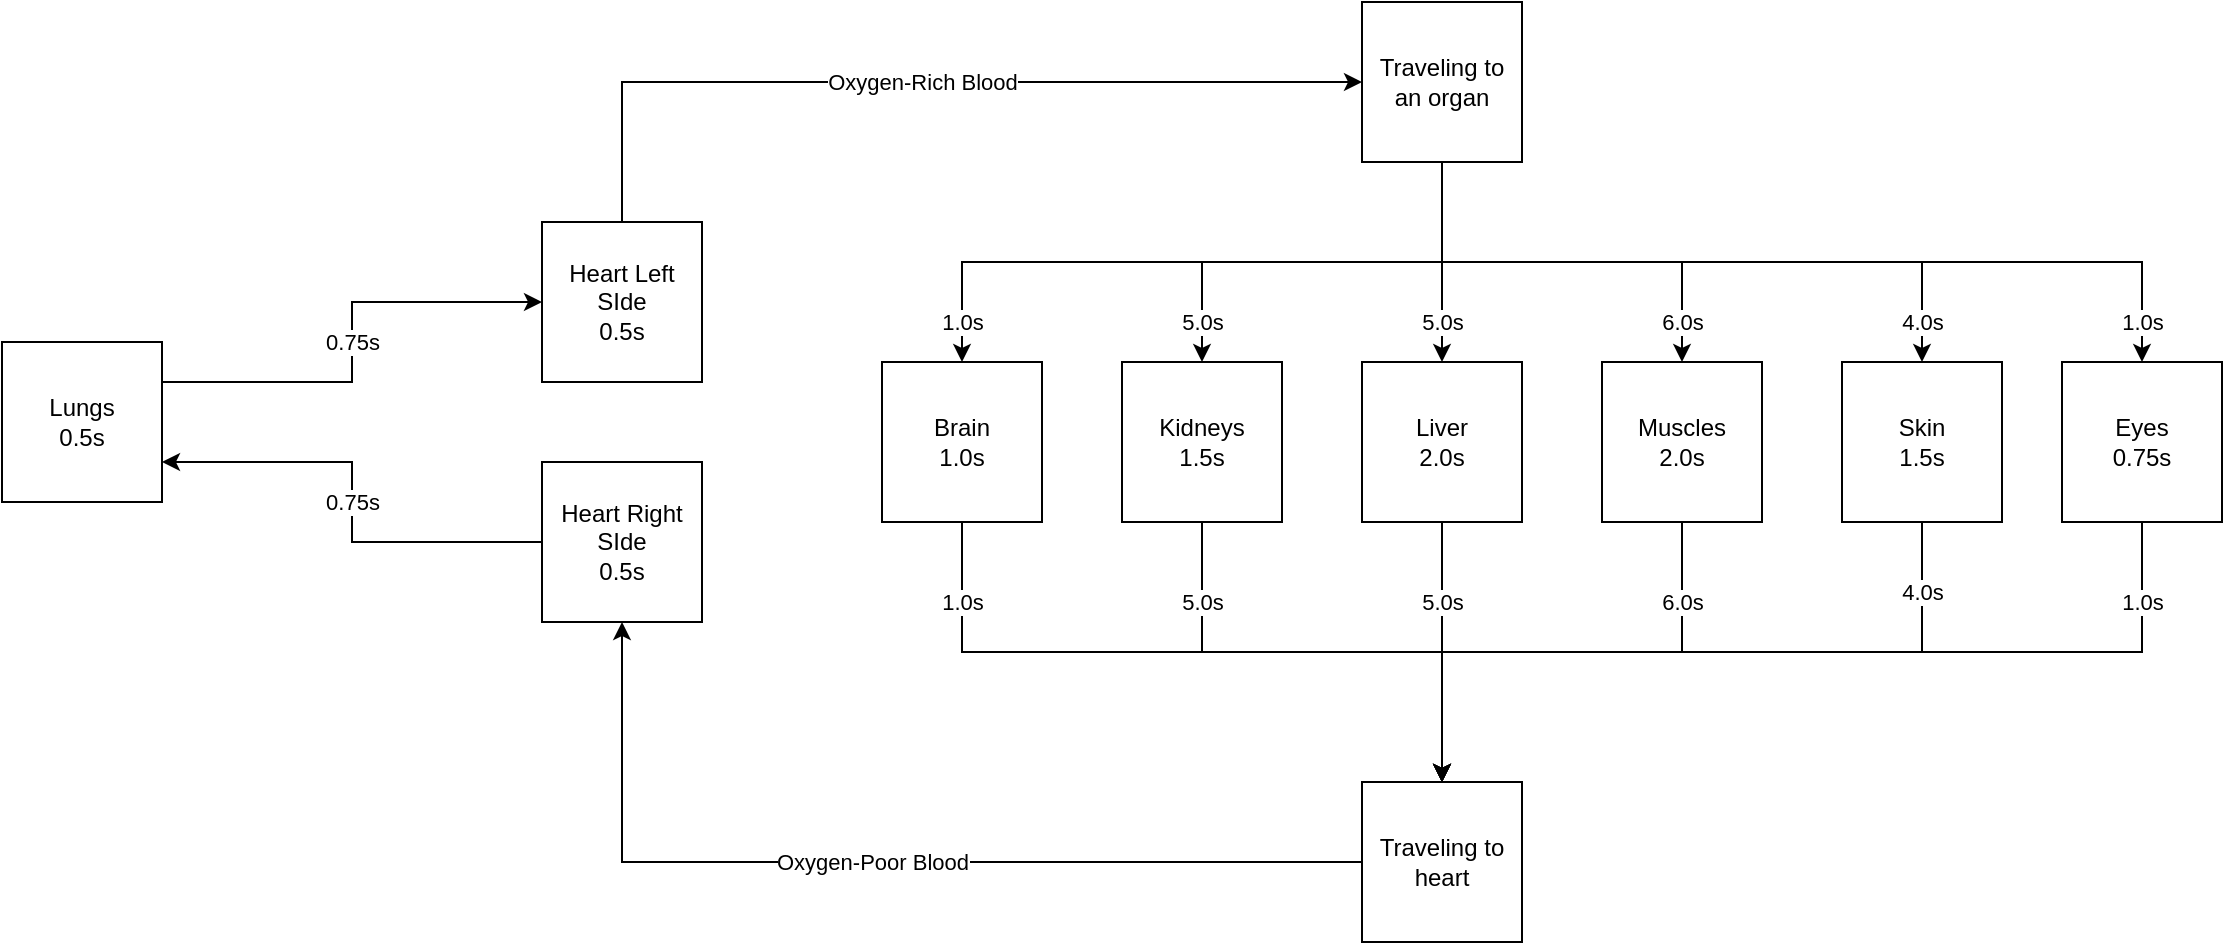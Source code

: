 <mxfile version="27.0.5">
  <diagram name="Page-1" id="qUY51UHNAC5PjrSarsXJ">
    <mxGraphModel dx="2253" dy="876" grid="1" gridSize="10" guides="1" tooltips="1" connect="1" arrows="1" fold="1" page="1" pageScale="1" pageWidth="850" pageHeight="1100" math="0" shadow="0">
      <root>
        <mxCell id="0" />
        <mxCell id="1" parent="0" />
        <mxCell id="bKRktGwo86oq1INCpjKq-28" value="0.75s" style="edgeStyle=orthogonalEdgeStyle;rounded=0;orthogonalLoop=1;jettySize=auto;html=1;entryX=1;entryY=0.75;entryDx=0;entryDy=0;exitX=0;exitY=0.5;exitDx=0;exitDy=0;" edge="1" parent="1" source="bKRktGwo86oq1INCpjKq-1" target="bKRktGwo86oq1INCpjKq-27">
          <mxGeometry relative="1" as="geometry">
            <mxPoint as="offset" />
          </mxGeometry>
        </mxCell>
        <mxCell id="bKRktGwo86oq1INCpjKq-1" value="Heart Right SIde&lt;br&gt;0.5s" style="whiteSpace=wrap;html=1;aspect=fixed;" vertex="1" parent="1">
          <mxGeometry x="150" y="380" width="80" height="80" as="geometry" />
        </mxCell>
        <mxCell id="bKRktGwo86oq1INCpjKq-22" value="1.0s" style="edgeStyle=orthogonalEdgeStyle;rounded=0;orthogonalLoop=1;jettySize=auto;html=1;entryX=0.5;entryY=0;entryDx=0;entryDy=0;exitX=0.5;exitY=1;exitDx=0;exitDy=0;" edge="1" parent="1" source="bKRktGwo86oq1INCpjKq-2" target="bKRktGwo86oq1INCpjKq-10">
          <mxGeometry x="-0.784" relative="1" as="geometry">
            <mxPoint as="offset" />
          </mxGeometry>
        </mxCell>
        <mxCell id="bKRktGwo86oq1INCpjKq-2" value="Brain&lt;div&gt;1.0s&lt;/div&gt;" style="whiteSpace=wrap;html=1;aspect=fixed;" vertex="1" parent="1">
          <mxGeometry x="320" y="330" width="80" height="80" as="geometry" />
        </mxCell>
        <mxCell id="bKRktGwo86oq1INCpjKq-21" value="5.0s" style="edgeStyle=orthogonalEdgeStyle;rounded=0;orthogonalLoop=1;jettySize=auto;html=1;entryX=0.5;entryY=0;entryDx=0;entryDy=0;exitX=0.5;exitY=1;exitDx=0;exitDy=0;" edge="1" parent="1" source="bKRktGwo86oq1INCpjKq-3" target="bKRktGwo86oq1INCpjKq-10">
          <mxGeometry x="-0.68" relative="1" as="geometry">
            <mxPoint as="offset" />
          </mxGeometry>
        </mxCell>
        <mxCell id="bKRktGwo86oq1INCpjKq-3" value="Kidneys&lt;br&gt;1.5s" style="whiteSpace=wrap;html=1;aspect=fixed;" vertex="1" parent="1">
          <mxGeometry x="440" y="330" width="80" height="80" as="geometry" />
        </mxCell>
        <mxCell id="bKRktGwo86oq1INCpjKq-23" value="5.0s" style="edgeStyle=orthogonalEdgeStyle;rounded=0;orthogonalLoop=1;jettySize=auto;html=1;entryX=0.5;entryY=0;entryDx=0;entryDy=0;" edge="1" parent="1" source="bKRktGwo86oq1INCpjKq-4" target="bKRktGwo86oq1INCpjKq-10">
          <mxGeometry x="-0.385" relative="1" as="geometry">
            <mxPoint as="offset" />
          </mxGeometry>
        </mxCell>
        <mxCell id="bKRktGwo86oq1INCpjKq-4" value="Liver&lt;br&gt;2.0s" style="whiteSpace=wrap;html=1;aspect=fixed;" vertex="1" parent="1">
          <mxGeometry x="560" y="330" width="80" height="80" as="geometry" />
        </mxCell>
        <mxCell id="bKRktGwo86oq1INCpjKq-24" value="6.0s" style="edgeStyle=orthogonalEdgeStyle;rounded=0;orthogonalLoop=1;jettySize=auto;html=1;entryX=0.5;entryY=0;entryDx=0;entryDy=0;exitX=0.5;exitY=1;exitDx=0;exitDy=0;" edge="1" parent="1" source="bKRktGwo86oq1INCpjKq-5" target="bKRktGwo86oq1INCpjKq-10">
          <mxGeometry x="-0.68" relative="1" as="geometry">
            <mxPoint as="offset" />
          </mxGeometry>
        </mxCell>
        <mxCell id="bKRktGwo86oq1INCpjKq-5" value="Muscles&lt;br&gt;2.0s" style="whiteSpace=wrap;html=1;aspect=fixed;" vertex="1" parent="1">
          <mxGeometry x="680" y="330" width="80" height="80" as="geometry" />
        </mxCell>
        <mxCell id="bKRktGwo86oq1INCpjKq-25" value="4.0s" style="edgeStyle=orthogonalEdgeStyle;rounded=0;orthogonalLoop=1;jettySize=auto;html=1;entryX=0.5;entryY=0;entryDx=0;entryDy=0;exitX=0.5;exitY=1;exitDx=0;exitDy=0;" edge="1" parent="1" source="bKRktGwo86oq1INCpjKq-6" target="bKRktGwo86oq1INCpjKq-10">
          <mxGeometry x="-0.812" relative="1" as="geometry">
            <mxPoint as="offset" />
          </mxGeometry>
        </mxCell>
        <mxCell id="bKRktGwo86oq1INCpjKq-6" value="Skin&lt;br&gt;1.5s" style="whiteSpace=wrap;html=1;aspect=fixed;" vertex="1" parent="1">
          <mxGeometry x="800" y="330" width="80" height="80" as="geometry" />
        </mxCell>
        <mxCell id="bKRktGwo86oq1INCpjKq-14" value="5.0s" style="edgeStyle=orthogonalEdgeStyle;rounded=0;orthogonalLoop=1;jettySize=auto;html=1;entryX=0.5;entryY=0;entryDx=0;entryDy=0;" edge="1" parent="1" source="bKRktGwo86oq1INCpjKq-8" target="bKRktGwo86oq1INCpjKq-4">
          <mxGeometry x="0.6" relative="1" as="geometry">
            <mxPoint as="offset" />
          </mxGeometry>
        </mxCell>
        <mxCell id="bKRktGwo86oq1INCpjKq-15" value="6.0s" style="edgeStyle=orthogonalEdgeStyle;rounded=0;orthogonalLoop=1;jettySize=auto;html=1;entryX=0.5;entryY=0;entryDx=0;entryDy=0;exitX=0.5;exitY=1;exitDx=0;exitDy=0;" edge="1" parent="1" source="bKRktGwo86oq1INCpjKq-8" target="bKRktGwo86oq1INCpjKq-5">
          <mxGeometry x="0.818" relative="1" as="geometry">
            <mxPoint as="offset" />
          </mxGeometry>
        </mxCell>
        <mxCell id="bKRktGwo86oq1INCpjKq-16" value="5.0s" style="edgeStyle=orthogonalEdgeStyle;rounded=0;orthogonalLoop=1;jettySize=auto;html=1;entryX=0.5;entryY=0;entryDx=0;entryDy=0;" edge="1" parent="1" source="bKRktGwo86oq1INCpjKq-8" target="bKRktGwo86oq1INCpjKq-3">
          <mxGeometry x="0.818" relative="1" as="geometry">
            <Array as="points">
              <mxPoint x="600" y="280" />
              <mxPoint x="480" y="280" />
            </Array>
            <mxPoint as="offset" />
          </mxGeometry>
        </mxCell>
        <mxCell id="bKRktGwo86oq1INCpjKq-17" value="4.0s" style="edgeStyle=orthogonalEdgeStyle;rounded=0;orthogonalLoop=1;jettySize=auto;html=1;entryX=0.5;entryY=0;entryDx=0;entryDy=0;" edge="1" parent="1" source="bKRktGwo86oq1INCpjKq-8" target="bKRktGwo86oq1INCpjKq-6">
          <mxGeometry x="0.882" relative="1" as="geometry">
            <Array as="points">
              <mxPoint x="600" y="280" />
              <mxPoint x="840" y="280" />
            </Array>
            <mxPoint as="offset" />
          </mxGeometry>
        </mxCell>
        <mxCell id="bKRktGwo86oq1INCpjKq-18" value="1.0s" style="edgeStyle=orthogonalEdgeStyle;rounded=0;orthogonalLoop=1;jettySize=auto;html=1;entryX=0.5;entryY=0;entryDx=0;entryDy=0;" edge="1" parent="1" source="bKRktGwo86oq1INCpjKq-8" target="bKRktGwo86oq1INCpjKq-2">
          <mxGeometry x="0.882" relative="1" as="geometry">
            <Array as="points">
              <mxPoint x="600" y="280" />
              <mxPoint x="360" y="280" />
            </Array>
            <mxPoint as="offset" />
          </mxGeometry>
        </mxCell>
        <mxCell id="bKRktGwo86oq1INCpjKq-36" value="1.0s" style="edgeStyle=orthogonalEdgeStyle;rounded=0;orthogonalLoop=1;jettySize=auto;html=1;entryX=0.5;entryY=0;entryDx=0;entryDy=0;" edge="1" parent="1" source="bKRktGwo86oq1INCpjKq-8" target="bKRktGwo86oq1INCpjKq-35">
          <mxGeometry x="0.911" relative="1" as="geometry">
            <Array as="points">
              <mxPoint x="600" y="280" />
              <mxPoint x="950" y="280" />
            </Array>
            <mxPoint as="offset" />
          </mxGeometry>
        </mxCell>
        <mxCell id="bKRktGwo86oq1INCpjKq-8" value="Traveling to an organ" style="whiteSpace=wrap;html=1;aspect=fixed;" vertex="1" parent="1">
          <mxGeometry x="560" y="150" width="80" height="80" as="geometry" />
        </mxCell>
        <mxCell id="bKRktGwo86oq1INCpjKq-11" value="Oxygen-Poor Blood" style="edgeStyle=orthogonalEdgeStyle;rounded=0;orthogonalLoop=1;jettySize=auto;html=1;entryX=0.5;entryY=1;entryDx=0;entryDy=0;" edge="1" parent="1" source="bKRktGwo86oq1INCpjKq-10" target="bKRktGwo86oq1INCpjKq-1">
          <mxGeometry relative="1" as="geometry" />
        </mxCell>
        <mxCell id="bKRktGwo86oq1INCpjKq-10" value="Traveling to heart" style="whiteSpace=wrap;html=1;aspect=fixed;" vertex="1" parent="1">
          <mxGeometry x="560" y="540" width="80" height="80" as="geometry" />
        </mxCell>
        <mxCell id="bKRktGwo86oq1INCpjKq-29" value="0.75s" style="edgeStyle=orthogonalEdgeStyle;rounded=0;orthogonalLoop=1;jettySize=auto;html=1;entryX=0;entryY=0.5;entryDx=0;entryDy=0;exitX=1;exitY=0.25;exitDx=0;exitDy=0;" edge="1" parent="1" source="bKRktGwo86oq1INCpjKq-27" target="bKRktGwo86oq1INCpjKq-30">
          <mxGeometry relative="1" as="geometry" />
        </mxCell>
        <mxCell id="bKRktGwo86oq1INCpjKq-27" value="Lungs&lt;div&gt;0.5s&lt;/div&gt;" style="whiteSpace=wrap;html=1;aspect=fixed;" vertex="1" parent="1">
          <mxGeometry x="-120" y="320" width="80" height="80" as="geometry" />
        </mxCell>
        <mxCell id="bKRktGwo86oq1INCpjKq-33" value="&lt;span style=&quot;color: rgb(0, 0, 0); font-family: Helvetica; font-size: 11px; font-style: normal; font-variant-ligatures: normal; font-variant-caps: normal; font-weight: 400; letter-spacing: normal; orphans: 2; text-align: center; text-indent: 0px; text-transform: none; widows: 2; word-spacing: 0px; -webkit-text-stroke-width: 0px; white-space: nowrap; background-color: rgb(255, 255, 255); text-decoration-thickness: initial; text-decoration-style: initial; text-decoration-color: initial; display: inline !important; float: none;&quot;&gt;Oxygen-Rich Blood&lt;/span&gt;" style="edgeStyle=orthogonalEdgeStyle;rounded=0;orthogonalLoop=1;jettySize=auto;html=1;entryX=0;entryY=0.5;entryDx=0;entryDy=0;exitX=0.5;exitY=0;exitDx=0;exitDy=0;" edge="1" parent="1" source="bKRktGwo86oq1INCpjKq-30" target="bKRktGwo86oq1INCpjKq-8">
          <mxGeometry relative="1" as="geometry" />
        </mxCell>
        <mxCell id="bKRktGwo86oq1INCpjKq-30" value="Heart Left SIde&lt;br&gt;0.5s" style="whiteSpace=wrap;html=1;aspect=fixed;" vertex="1" parent="1">
          <mxGeometry x="150" y="260" width="80" height="80" as="geometry" />
        </mxCell>
        <mxCell id="bKRktGwo86oq1INCpjKq-37" value="1.0s" style="edgeStyle=orthogonalEdgeStyle;rounded=0;orthogonalLoop=1;jettySize=auto;html=1;entryX=0.5;entryY=0;entryDx=0;entryDy=0;" edge="1" parent="1" source="bKRktGwo86oq1INCpjKq-35" target="bKRktGwo86oq1INCpjKq-10">
          <mxGeometry x="-0.833" relative="1" as="geometry">
            <Array as="points">
              <mxPoint x="950" y="475" />
              <mxPoint x="600" y="475" />
            </Array>
            <mxPoint as="offset" />
          </mxGeometry>
        </mxCell>
        <mxCell id="bKRktGwo86oq1INCpjKq-35" value="Eyes&lt;br&gt;0.75s" style="whiteSpace=wrap;html=1;aspect=fixed;" vertex="1" parent="1">
          <mxGeometry x="910" y="330" width="80" height="80" as="geometry" />
        </mxCell>
      </root>
    </mxGraphModel>
  </diagram>
</mxfile>
